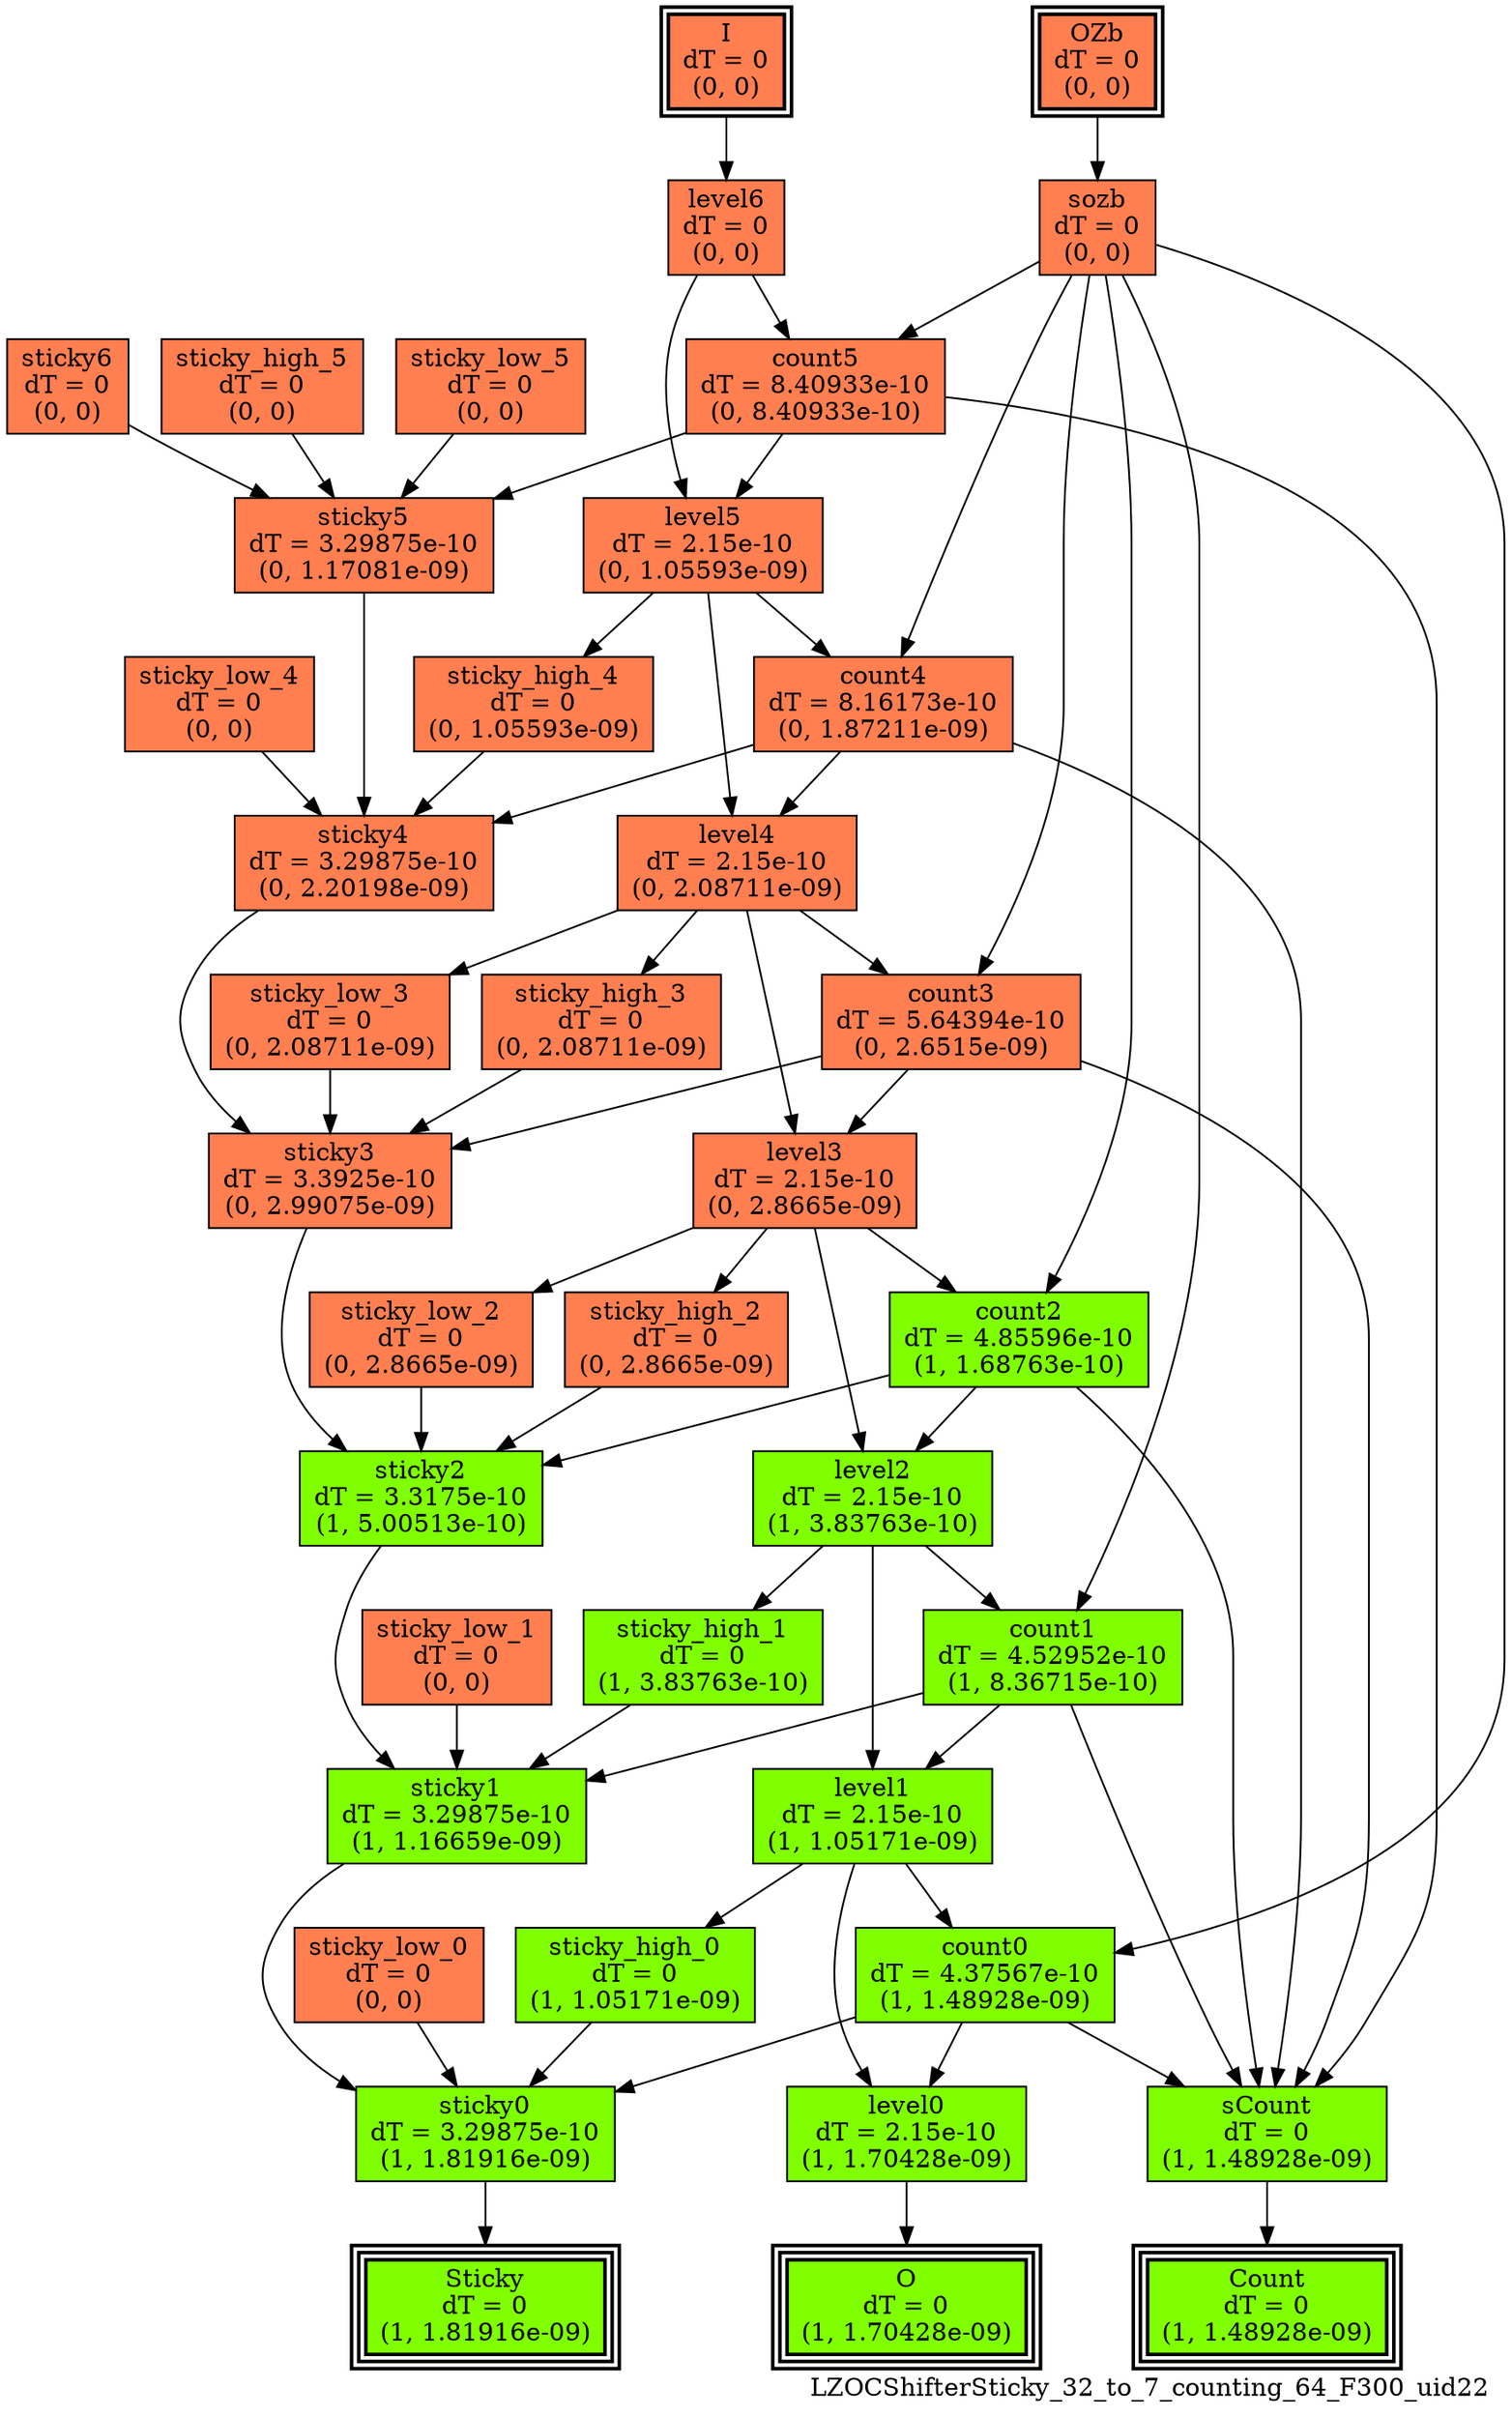 digraph LZOCShifterSticky_32_to_7_counting_64_F300_uid22
{
	//graph drawing options
	label=LZOCShifterSticky_32_to_7_counting_64_F300_uid22;
	labelloc=bottom;
	labeljust=right;
	ratio=auto;
	nodesep=0.25;
	ranksep=0.5;

	//input/output signals of operator LZOCShifterSticky_32_to_7_counting_64_F300_uid22
	I__LZOCShifterSticky_32_to_7_counting_64_F300_uid22 [ label="I\ndT = 0\n(0, 0)", shape=box, color=black, style="bold, filled", fillcolor=coral, peripheries=2 ];
	OZb__LZOCShifterSticky_32_to_7_counting_64_F300_uid22 [ label="OZb\ndT = 0\n(0, 0)", shape=box, color=black, style="bold, filled", fillcolor=coral, peripheries=2 ];
	Count__LZOCShifterSticky_32_to_7_counting_64_F300_uid22 [ label="Count\ndT = 0\n(1, 1.48928e-09)", shape=box, color=black, style="bold, filled", fillcolor=chartreuse, peripheries=3 ];
	O__LZOCShifterSticky_32_to_7_counting_64_F300_uid22 [ label="O\ndT = 0\n(1, 1.70428e-09)", shape=box, color=black, style="bold, filled", fillcolor=chartreuse, peripheries=3 ];
	Sticky__LZOCShifterSticky_32_to_7_counting_64_F300_uid22 [ label="Sticky\ndT = 0\n(1, 1.81916e-09)", shape=box, color=black, style="bold, filled", fillcolor=chartreuse, peripheries=3 ];
	{rank=same I__LZOCShifterSticky_32_to_7_counting_64_F300_uid22, OZb__LZOCShifterSticky_32_to_7_counting_64_F300_uid22};
	{rank=same Count__LZOCShifterSticky_32_to_7_counting_64_F300_uid22, O__LZOCShifterSticky_32_to_7_counting_64_F300_uid22, Sticky__LZOCShifterSticky_32_to_7_counting_64_F300_uid22};
	//internal signals of operator LZOCShifterSticky_32_to_7_counting_64_F300_uid22
	level6__LZOCShifterSticky_32_to_7_counting_64_F300_uid22 [ label="level6\ndT = 0\n(0, 0)", shape=box, color=black, style=filled, fillcolor=coral, peripheries=1 ];
	sozb__LZOCShifterSticky_32_to_7_counting_64_F300_uid22 [ label="sozb\ndT = 0\n(0, 0)", shape=box, color=black, style=filled, fillcolor=coral, peripheries=1 ];
	sticky6__LZOCShifterSticky_32_to_7_counting_64_F300_uid22 [ label="sticky6\ndT = 0\n(0, 0)", shape=box, color=black, style=filled, fillcolor=coral, peripheries=1 ];
	count5__LZOCShifterSticky_32_to_7_counting_64_F300_uid22 [ label="count5\ndT = 8.40933e-10\n(0, 8.40933e-10)", shape=box, color=black, style=filled, fillcolor=coral, peripheries=1 ];
	level5__LZOCShifterSticky_32_to_7_counting_64_F300_uid22 [ label="level5\ndT = 2.15e-10\n(0, 1.05593e-09)", shape=box, color=black, style=filled, fillcolor=coral, peripheries=1 ];
	sticky_high_5__LZOCShifterSticky_32_to_7_counting_64_F300_uid22 [ label="sticky_high_5\ndT = 0\n(0, 0)", shape=box, color=black, style=filled, fillcolor=coral, peripheries=1 ];
	sticky_low_5__LZOCShifterSticky_32_to_7_counting_64_F300_uid22 [ label="sticky_low_5\ndT = 0\n(0, 0)", shape=box, color=black, style=filled, fillcolor=coral, peripheries=1 ];
	sticky5__LZOCShifterSticky_32_to_7_counting_64_F300_uid22 [ label="sticky5\ndT = 3.29875e-10\n(0, 1.17081e-09)", shape=box, color=black, style=filled, fillcolor=coral, peripheries=1 ];
	count4__LZOCShifterSticky_32_to_7_counting_64_F300_uid22 [ label="count4\ndT = 8.16173e-10\n(0, 1.87211e-09)", shape=box, color=black, style=filled, fillcolor=coral, peripheries=1 ];
	level4__LZOCShifterSticky_32_to_7_counting_64_F300_uid22 [ label="level4\ndT = 2.15e-10\n(0, 2.08711e-09)", shape=box, color=black, style=filled, fillcolor=coral, peripheries=1 ];
	sticky_high_4__LZOCShifterSticky_32_to_7_counting_64_F300_uid22 [ label="sticky_high_4\ndT = 0\n(0, 1.05593e-09)", shape=box, color=black, style=filled, fillcolor=coral, peripheries=1 ];
	sticky_low_4__LZOCShifterSticky_32_to_7_counting_64_F300_uid22 [ label="sticky_low_4\ndT = 0\n(0, 0)", shape=box, color=black, style=filled, fillcolor=coral, peripheries=1 ];
	sticky4__LZOCShifterSticky_32_to_7_counting_64_F300_uid22 [ label="sticky4\ndT = 3.29875e-10\n(0, 2.20198e-09)", shape=box, color=black, style=filled, fillcolor=coral, peripheries=1 ];
	count3__LZOCShifterSticky_32_to_7_counting_64_F300_uid22 [ label="count3\ndT = 5.64394e-10\n(0, 2.6515e-09)", shape=box, color=black, style=filled, fillcolor=coral, peripheries=1 ];
	level3__LZOCShifterSticky_32_to_7_counting_64_F300_uid22 [ label="level3\ndT = 2.15e-10\n(0, 2.8665e-09)", shape=box, color=black, style=filled, fillcolor=coral, peripheries=1 ];
	sticky_high_3__LZOCShifterSticky_32_to_7_counting_64_F300_uid22 [ label="sticky_high_3\ndT = 0\n(0, 2.08711e-09)", shape=box, color=black, style=filled, fillcolor=coral, peripheries=1 ];
	sticky_low_3__LZOCShifterSticky_32_to_7_counting_64_F300_uid22 [ label="sticky_low_3\ndT = 0\n(0, 2.08711e-09)", shape=box, color=black, style=filled, fillcolor=coral, peripheries=1 ];
	sticky3__LZOCShifterSticky_32_to_7_counting_64_F300_uid22 [ label="sticky3\ndT = 3.3925e-10\n(0, 2.99075e-09)", shape=box, color=black, style=filled, fillcolor=coral, peripheries=1 ];
	count2__LZOCShifterSticky_32_to_7_counting_64_F300_uid22 [ label="count2\ndT = 4.85596e-10\n(1, 1.68763e-10)", shape=box, color=black, style=filled, fillcolor=chartreuse, peripheries=1 ];
	level2__LZOCShifterSticky_32_to_7_counting_64_F300_uid22 [ label="level2\ndT = 2.15e-10\n(1, 3.83763e-10)", shape=box, color=black, style=filled, fillcolor=chartreuse, peripheries=1 ];
	sticky_high_2__LZOCShifterSticky_32_to_7_counting_64_F300_uid22 [ label="sticky_high_2\ndT = 0\n(0, 2.8665e-09)", shape=box, color=black, style=filled, fillcolor=coral, peripheries=1 ];
	sticky_low_2__LZOCShifterSticky_32_to_7_counting_64_F300_uid22 [ label="sticky_low_2\ndT = 0\n(0, 2.8665e-09)", shape=box, color=black, style=filled, fillcolor=coral, peripheries=1 ];
	sticky2__LZOCShifterSticky_32_to_7_counting_64_F300_uid22 [ label="sticky2\ndT = 3.3175e-10\n(1, 5.00513e-10)", shape=box, color=black, style=filled, fillcolor=chartreuse, peripheries=1 ];
	count1__LZOCShifterSticky_32_to_7_counting_64_F300_uid22 [ label="count1\ndT = 4.52952e-10\n(1, 8.36715e-10)", shape=box, color=black, style=filled, fillcolor=chartreuse, peripheries=1 ];
	level1__LZOCShifterSticky_32_to_7_counting_64_F300_uid22 [ label="level1\ndT = 2.15e-10\n(1, 1.05171e-09)", shape=box, color=black, style=filled, fillcolor=chartreuse, peripheries=1 ];
	sticky_high_1__LZOCShifterSticky_32_to_7_counting_64_F300_uid22 [ label="sticky_high_1\ndT = 0\n(1, 3.83763e-10)", shape=box, color=black, style=filled, fillcolor=chartreuse, peripheries=1 ];
	sticky_low_1__LZOCShifterSticky_32_to_7_counting_64_F300_uid22 [ label="sticky_low_1\ndT = 0\n(0, 0)", shape=box, color=black, style=filled, fillcolor=coral, peripheries=1 ];
	sticky1__LZOCShifterSticky_32_to_7_counting_64_F300_uid22 [ label="sticky1\ndT = 3.29875e-10\n(1, 1.16659e-09)", shape=box, color=black, style=filled, fillcolor=chartreuse, peripheries=1 ];
	count0__LZOCShifterSticky_32_to_7_counting_64_F300_uid22 [ label="count0\ndT = 4.37567e-10\n(1, 1.48928e-09)", shape=box, color=black, style=filled, fillcolor=chartreuse, peripheries=1 ];
	level0__LZOCShifterSticky_32_to_7_counting_64_F300_uid22 [ label="level0\ndT = 2.15e-10\n(1, 1.70428e-09)", shape=box, color=black, style=filled, fillcolor=chartreuse, peripheries=1 ];
	sticky_high_0__LZOCShifterSticky_32_to_7_counting_64_F300_uid22 [ label="sticky_high_0\ndT = 0\n(1, 1.05171e-09)", shape=box, color=black, style=filled, fillcolor=chartreuse, peripheries=1 ];
	sticky_low_0__LZOCShifterSticky_32_to_7_counting_64_F300_uid22 [ label="sticky_low_0\ndT = 0\n(0, 0)", shape=box, color=black, style=filled, fillcolor=coral, peripheries=1 ];
	sticky0__LZOCShifterSticky_32_to_7_counting_64_F300_uid22 [ label="sticky0\ndT = 3.29875e-10\n(1, 1.81916e-09)", shape=box, color=black, style=filled, fillcolor=chartreuse, peripheries=1 ];
	sCount__LZOCShifterSticky_32_to_7_counting_64_F300_uid22 [ label="sCount\ndT = 0\n(1, 1.48928e-09)", shape=box, color=black, style=filled, fillcolor=chartreuse, peripheries=1 ];

	//subcomponents of operator LZOCShifterSticky_32_to_7_counting_64_F300_uid22

	//input and internal signal connections of operator LZOCShifterSticky_32_to_7_counting_64_F300_uid22
	I__LZOCShifterSticky_32_to_7_counting_64_F300_uid22 -> level6__LZOCShifterSticky_32_to_7_counting_64_F300_uid22 [ arrowhead=normal, arrowsize=1.0, arrowtail=normal, color=black, dir=forward  ];
	OZb__LZOCShifterSticky_32_to_7_counting_64_F300_uid22 -> sozb__LZOCShifterSticky_32_to_7_counting_64_F300_uid22 [ arrowhead=normal, arrowsize=1.0, arrowtail=normal, color=black, dir=forward  ];
	level6__LZOCShifterSticky_32_to_7_counting_64_F300_uid22 -> count5__LZOCShifterSticky_32_to_7_counting_64_F300_uid22 [ arrowhead=normal, arrowsize=1.0, arrowtail=normal, color=black, dir=forward  ];
	level6__LZOCShifterSticky_32_to_7_counting_64_F300_uid22 -> level5__LZOCShifterSticky_32_to_7_counting_64_F300_uid22 [ arrowhead=normal, arrowsize=1.0, arrowtail=normal, color=black, dir=forward  ];
	sozb__LZOCShifterSticky_32_to_7_counting_64_F300_uid22 -> count5__LZOCShifterSticky_32_to_7_counting_64_F300_uid22 [ arrowhead=normal, arrowsize=1.0, arrowtail=normal, color=black, dir=forward  ];
	sozb__LZOCShifterSticky_32_to_7_counting_64_F300_uid22 -> count4__LZOCShifterSticky_32_to_7_counting_64_F300_uid22 [ arrowhead=normal, arrowsize=1.0, arrowtail=normal, color=black, dir=forward  ];
	sozb__LZOCShifterSticky_32_to_7_counting_64_F300_uid22 -> count3__LZOCShifterSticky_32_to_7_counting_64_F300_uid22 [ arrowhead=normal, arrowsize=1.0, arrowtail=normal, color=black, dir=forward  ];
	sozb__LZOCShifterSticky_32_to_7_counting_64_F300_uid22 -> count2__LZOCShifterSticky_32_to_7_counting_64_F300_uid22 [ arrowhead=normal, arrowsize=1.0, arrowtail=normal, color=black, dir=forward  ];
	sozb__LZOCShifterSticky_32_to_7_counting_64_F300_uid22 -> count1__LZOCShifterSticky_32_to_7_counting_64_F300_uid22 [ arrowhead=normal, arrowsize=1.0, arrowtail=normal, color=black, dir=forward  ];
	sozb__LZOCShifterSticky_32_to_7_counting_64_F300_uid22 -> count0__LZOCShifterSticky_32_to_7_counting_64_F300_uid22 [ arrowhead=normal, arrowsize=1.0, arrowtail=normal, color=black, dir=forward  ];
	sticky6__LZOCShifterSticky_32_to_7_counting_64_F300_uid22 -> sticky5__LZOCShifterSticky_32_to_7_counting_64_F300_uid22 [ arrowhead=normal, arrowsize=1.0, arrowtail=normal, color=black, dir=forward  ];
	count5__LZOCShifterSticky_32_to_7_counting_64_F300_uid22 -> level5__LZOCShifterSticky_32_to_7_counting_64_F300_uid22 [ arrowhead=normal, arrowsize=1.0, arrowtail=normal, color=black, dir=forward  ];
	count5__LZOCShifterSticky_32_to_7_counting_64_F300_uid22 -> sticky5__LZOCShifterSticky_32_to_7_counting_64_F300_uid22 [ arrowhead=normal, arrowsize=1.0, arrowtail=normal, color=black, dir=forward  ];
	count5__LZOCShifterSticky_32_to_7_counting_64_F300_uid22 -> sCount__LZOCShifterSticky_32_to_7_counting_64_F300_uid22 [ arrowhead=normal, arrowsize=1.0, arrowtail=normal, color=black, dir=forward  ];
	level5__LZOCShifterSticky_32_to_7_counting_64_F300_uid22 -> count4__LZOCShifterSticky_32_to_7_counting_64_F300_uid22 [ arrowhead=normal, arrowsize=1.0, arrowtail=normal, color=black, dir=forward  ];
	level5__LZOCShifterSticky_32_to_7_counting_64_F300_uid22 -> level4__LZOCShifterSticky_32_to_7_counting_64_F300_uid22 [ arrowhead=normal, arrowsize=1.0, arrowtail=normal, color=black, dir=forward  ];
	level5__LZOCShifterSticky_32_to_7_counting_64_F300_uid22 -> sticky_high_4__LZOCShifterSticky_32_to_7_counting_64_F300_uid22 [ arrowhead=normal, arrowsize=1.0, arrowtail=normal, color=black, dir=forward  ];
	sticky_high_5__LZOCShifterSticky_32_to_7_counting_64_F300_uid22 -> sticky5__LZOCShifterSticky_32_to_7_counting_64_F300_uid22 [ arrowhead=normal, arrowsize=1.0, arrowtail=normal, color=black, dir=forward  ];
	sticky_low_5__LZOCShifterSticky_32_to_7_counting_64_F300_uid22 -> sticky5__LZOCShifterSticky_32_to_7_counting_64_F300_uid22 [ arrowhead=normal, arrowsize=1.0, arrowtail=normal, color=black, dir=forward  ];
	sticky5__LZOCShifterSticky_32_to_7_counting_64_F300_uid22 -> sticky4__LZOCShifterSticky_32_to_7_counting_64_F300_uid22 [ arrowhead=normal, arrowsize=1.0, arrowtail=normal, color=black, dir=forward  ];
	count4__LZOCShifterSticky_32_to_7_counting_64_F300_uid22 -> level4__LZOCShifterSticky_32_to_7_counting_64_F300_uid22 [ arrowhead=normal, arrowsize=1.0, arrowtail=normal, color=black, dir=forward  ];
	count4__LZOCShifterSticky_32_to_7_counting_64_F300_uid22 -> sticky4__LZOCShifterSticky_32_to_7_counting_64_F300_uid22 [ arrowhead=normal, arrowsize=1.0, arrowtail=normal, color=black, dir=forward  ];
	count4__LZOCShifterSticky_32_to_7_counting_64_F300_uid22 -> sCount__LZOCShifterSticky_32_to_7_counting_64_F300_uid22 [ arrowhead=normal, arrowsize=1.0, arrowtail=normal, color=black, dir=forward  ];
	level4__LZOCShifterSticky_32_to_7_counting_64_F300_uid22 -> count3__LZOCShifterSticky_32_to_7_counting_64_F300_uid22 [ arrowhead=normal, arrowsize=1.0, arrowtail=normal, color=black, dir=forward  ];
	level4__LZOCShifterSticky_32_to_7_counting_64_F300_uid22 -> level3__LZOCShifterSticky_32_to_7_counting_64_F300_uid22 [ arrowhead=normal, arrowsize=1.0, arrowtail=normal, color=black, dir=forward  ];
	level4__LZOCShifterSticky_32_to_7_counting_64_F300_uid22 -> sticky_high_3__LZOCShifterSticky_32_to_7_counting_64_F300_uid22 [ arrowhead=normal, arrowsize=1.0, arrowtail=normal, color=black, dir=forward  ];
	level4__LZOCShifterSticky_32_to_7_counting_64_F300_uid22 -> sticky_low_3__LZOCShifterSticky_32_to_7_counting_64_F300_uid22 [ arrowhead=normal, arrowsize=1.0, arrowtail=normal, color=black, dir=forward  ];
	sticky_high_4__LZOCShifterSticky_32_to_7_counting_64_F300_uid22 -> sticky4__LZOCShifterSticky_32_to_7_counting_64_F300_uid22 [ arrowhead=normal, arrowsize=1.0, arrowtail=normal, color=black, dir=forward  ];
	sticky_low_4__LZOCShifterSticky_32_to_7_counting_64_F300_uid22 -> sticky4__LZOCShifterSticky_32_to_7_counting_64_F300_uid22 [ arrowhead=normal, arrowsize=1.0, arrowtail=normal, color=black, dir=forward  ];
	sticky4__LZOCShifterSticky_32_to_7_counting_64_F300_uid22 -> sticky3__LZOCShifterSticky_32_to_7_counting_64_F300_uid22 [ arrowhead=normal, arrowsize=1.0, arrowtail=normal, color=black, dir=forward  ];
	count3__LZOCShifterSticky_32_to_7_counting_64_F300_uid22 -> level3__LZOCShifterSticky_32_to_7_counting_64_F300_uid22 [ arrowhead=normal, arrowsize=1.0, arrowtail=normal, color=black, dir=forward  ];
	count3__LZOCShifterSticky_32_to_7_counting_64_F300_uid22 -> sticky3__LZOCShifterSticky_32_to_7_counting_64_F300_uid22 [ arrowhead=normal, arrowsize=1.0, arrowtail=normal, color=black, dir=forward  ];
	count3__LZOCShifterSticky_32_to_7_counting_64_F300_uid22 -> sCount__LZOCShifterSticky_32_to_7_counting_64_F300_uid22 [ arrowhead=normal, arrowsize=1.0, arrowtail=normal, color=black, dir=forward  ];
	level3__LZOCShifterSticky_32_to_7_counting_64_F300_uid22 -> count2__LZOCShifterSticky_32_to_7_counting_64_F300_uid22 [ arrowhead=normal, arrowsize=1.0, arrowtail=normal, color=black, dir=forward  ];
	level3__LZOCShifterSticky_32_to_7_counting_64_F300_uid22 -> level2__LZOCShifterSticky_32_to_7_counting_64_F300_uid22 [ arrowhead=normal, arrowsize=1.0, arrowtail=normal, color=black, dir=forward  ];
	level3__LZOCShifterSticky_32_to_7_counting_64_F300_uid22 -> sticky_high_2__LZOCShifterSticky_32_to_7_counting_64_F300_uid22 [ arrowhead=normal, arrowsize=1.0, arrowtail=normal, color=black, dir=forward  ];
	level3__LZOCShifterSticky_32_to_7_counting_64_F300_uid22 -> sticky_low_2__LZOCShifterSticky_32_to_7_counting_64_F300_uid22 [ arrowhead=normal, arrowsize=1.0, arrowtail=normal, color=black, dir=forward  ];
	sticky_high_3__LZOCShifterSticky_32_to_7_counting_64_F300_uid22 -> sticky3__LZOCShifterSticky_32_to_7_counting_64_F300_uid22 [ arrowhead=normal, arrowsize=1.0, arrowtail=normal, color=black, dir=forward  ];
	sticky_low_3__LZOCShifterSticky_32_to_7_counting_64_F300_uid22 -> sticky3__LZOCShifterSticky_32_to_7_counting_64_F300_uid22 [ arrowhead=normal, arrowsize=1.0, arrowtail=normal, color=black, dir=forward  ];
	sticky3__LZOCShifterSticky_32_to_7_counting_64_F300_uid22 -> sticky2__LZOCShifterSticky_32_to_7_counting_64_F300_uid22 [ arrowhead=normal, arrowsize=1.0, arrowtail=normal, color=black, dir=forward  ];
	count2__LZOCShifterSticky_32_to_7_counting_64_F300_uid22 -> level2__LZOCShifterSticky_32_to_7_counting_64_F300_uid22 [ arrowhead=normal, arrowsize=1.0, arrowtail=normal, color=black, dir=forward  ];
	count2__LZOCShifterSticky_32_to_7_counting_64_F300_uid22 -> sticky2__LZOCShifterSticky_32_to_7_counting_64_F300_uid22 [ arrowhead=normal, arrowsize=1.0, arrowtail=normal, color=black, dir=forward  ];
	count2__LZOCShifterSticky_32_to_7_counting_64_F300_uid22 -> sCount__LZOCShifterSticky_32_to_7_counting_64_F300_uid22 [ arrowhead=normal, arrowsize=1.0, arrowtail=normal, color=black, dir=forward  ];
	level2__LZOCShifterSticky_32_to_7_counting_64_F300_uid22 -> count1__LZOCShifterSticky_32_to_7_counting_64_F300_uid22 [ arrowhead=normal, arrowsize=1.0, arrowtail=normal, color=black, dir=forward  ];
	level2__LZOCShifterSticky_32_to_7_counting_64_F300_uid22 -> level1__LZOCShifterSticky_32_to_7_counting_64_F300_uid22 [ arrowhead=normal, arrowsize=1.0, arrowtail=normal, color=black, dir=forward  ];
	level2__LZOCShifterSticky_32_to_7_counting_64_F300_uid22 -> sticky_high_1__LZOCShifterSticky_32_to_7_counting_64_F300_uid22 [ arrowhead=normal, arrowsize=1.0, arrowtail=normal, color=black, dir=forward  ];
	sticky_high_2__LZOCShifterSticky_32_to_7_counting_64_F300_uid22 -> sticky2__LZOCShifterSticky_32_to_7_counting_64_F300_uid22 [ arrowhead=normal, arrowsize=1.0, arrowtail=normal, color=black, dir=forward  ];
	sticky_low_2__LZOCShifterSticky_32_to_7_counting_64_F300_uid22 -> sticky2__LZOCShifterSticky_32_to_7_counting_64_F300_uid22 [ arrowhead=normal, arrowsize=1.0, arrowtail=normal, color=black, dir=forward  ];
	sticky2__LZOCShifterSticky_32_to_7_counting_64_F300_uid22 -> sticky1__LZOCShifterSticky_32_to_7_counting_64_F300_uid22 [ arrowhead=normal, arrowsize=1.0, arrowtail=normal, color=black, dir=forward  ];
	count1__LZOCShifterSticky_32_to_7_counting_64_F300_uid22 -> level1__LZOCShifterSticky_32_to_7_counting_64_F300_uid22 [ arrowhead=normal, arrowsize=1.0, arrowtail=normal, color=black, dir=forward  ];
	count1__LZOCShifterSticky_32_to_7_counting_64_F300_uid22 -> sticky1__LZOCShifterSticky_32_to_7_counting_64_F300_uid22 [ arrowhead=normal, arrowsize=1.0, arrowtail=normal, color=black, dir=forward  ];
	count1__LZOCShifterSticky_32_to_7_counting_64_F300_uid22 -> sCount__LZOCShifterSticky_32_to_7_counting_64_F300_uid22 [ arrowhead=normal, arrowsize=1.0, arrowtail=normal, color=black, dir=forward  ];
	level1__LZOCShifterSticky_32_to_7_counting_64_F300_uid22 -> count0__LZOCShifterSticky_32_to_7_counting_64_F300_uid22 [ arrowhead=normal, arrowsize=1.0, arrowtail=normal, color=black, dir=forward  ];
	level1__LZOCShifterSticky_32_to_7_counting_64_F300_uid22 -> level0__LZOCShifterSticky_32_to_7_counting_64_F300_uid22 [ arrowhead=normal, arrowsize=1.0, arrowtail=normal, color=black, dir=forward  ];
	level1__LZOCShifterSticky_32_to_7_counting_64_F300_uid22 -> sticky_high_0__LZOCShifterSticky_32_to_7_counting_64_F300_uid22 [ arrowhead=normal, arrowsize=1.0, arrowtail=normal, color=black, dir=forward  ];
	sticky_high_1__LZOCShifterSticky_32_to_7_counting_64_F300_uid22 -> sticky1__LZOCShifterSticky_32_to_7_counting_64_F300_uid22 [ arrowhead=normal, arrowsize=1.0, arrowtail=normal, color=black, dir=forward  ];
	sticky_low_1__LZOCShifterSticky_32_to_7_counting_64_F300_uid22 -> sticky1__LZOCShifterSticky_32_to_7_counting_64_F300_uid22 [ arrowhead=normal, arrowsize=1.0, arrowtail=normal, color=black, dir=forward  ];
	sticky1__LZOCShifterSticky_32_to_7_counting_64_F300_uid22 -> sticky0__LZOCShifterSticky_32_to_7_counting_64_F300_uid22 [ arrowhead=normal, arrowsize=1.0, arrowtail=normal, color=black, dir=forward  ];
	count0__LZOCShifterSticky_32_to_7_counting_64_F300_uid22 -> level0__LZOCShifterSticky_32_to_7_counting_64_F300_uid22 [ arrowhead=normal, arrowsize=1.0, arrowtail=normal, color=black, dir=forward  ];
	count0__LZOCShifterSticky_32_to_7_counting_64_F300_uid22 -> sticky0__LZOCShifterSticky_32_to_7_counting_64_F300_uid22 [ arrowhead=normal, arrowsize=1.0, arrowtail=normal, color=black, dir=forward  ];
	count0__LZOCShifterSticky_32_to_7_counting_64_F300_uid22 -> sCount__LZOCShifterSticky_32_to_7_counting_64_F300_uid22 [ arrowhead=normal, arrowsize=1.0, arrowtail=normal, color=black, dir=forward  ];
	level0__LZOCShifterSticky_32_to_7_counting_64_F300_uid22 -> O__LZOCShifterSticky_32_to_7_counting_64_F300_uid22 [ arrowhead=normal, arrowsize=1.0, arrowtail=normal, color=black, dir=forward  ];
	sticky_high_0__LZOCShifterSticky_32_to_7_counting_64_F300_uid22 -> sticky0__LZOCShifterSticky_32_to_7_counting_64_F300_uid22 [ arrowhead=normal, arrowsize=1.0, arrowtail=normal, color=black, dir=forward  ];
	sticky_low_0__LZOCShifterSticky_32_to_7_counting_64_F300_uid22 -> sticky0__LZOCShifterSticky_32_to_7_counting_64_F300_uid22 [ arrowhead=normal, arrowsize=1.0, arrowtail=normal, color=black, dir=forward  ];
	sticky0__LZOCShifterSticky_32_to_7_counting_64_F300_uid22 -> Sticky__LZOCShifterSticky_32_to_7_counting_64_F300_uid22 [ arrowhead=normal, arrowsize=1.0, arrowtail=normal, color=black, dir=forward  ];
	sCount__LZOCShifterSticky_32_to_7_counting_64_F300_uid22 -> Count__LZOCShifterSticky_32_to_7_counting_64_F300_uid22 [ arrowhead=normal, arrowsize=1.0, arrowtail=normal, color=black, dir=forward  ];
}

